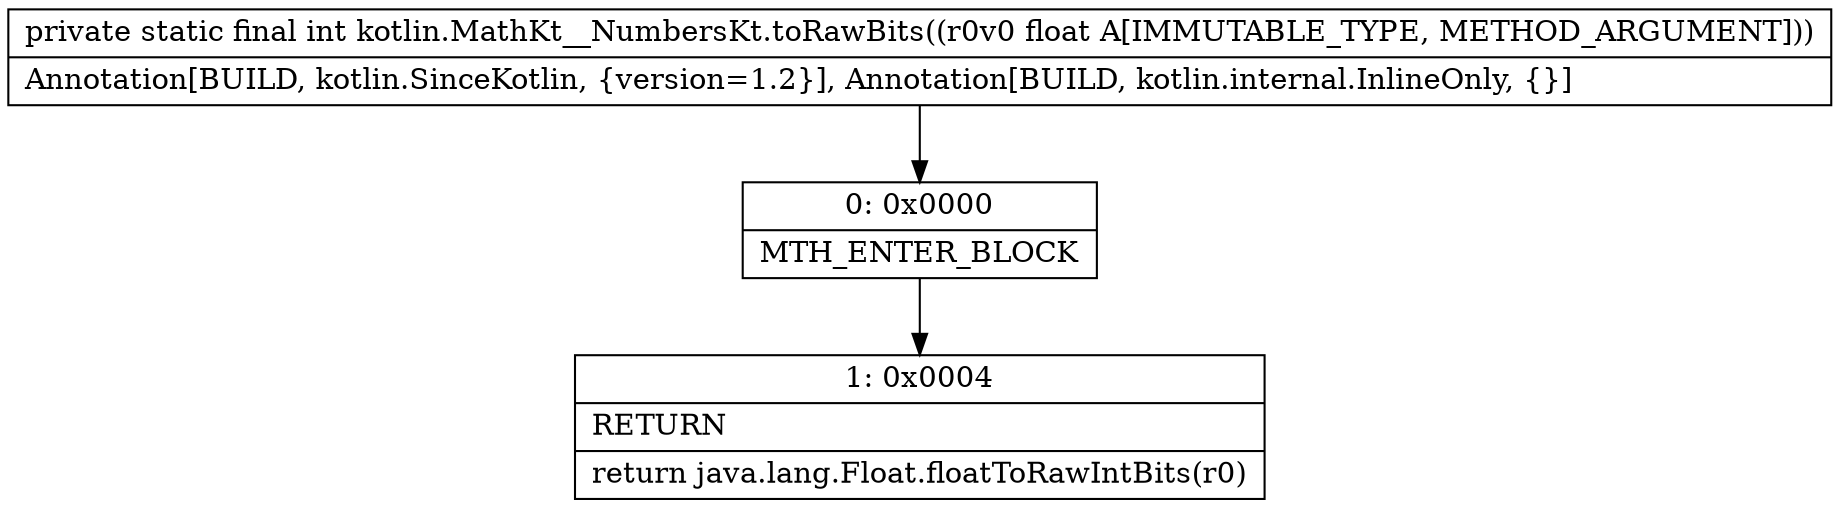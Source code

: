 digraph "CFG forkotlin.MathKt__NumbersKt.toRawBits(F)I" {
Node_0 [shape=record,label="{0\:\ 0x0000|MTH_ENTER_BLOCK\l}"];
Node_1 [shape=record,label="{1\:\ 0x0004|RETURN\l|return java.lang.Float.floatToRawIntBits(r0)\l}"];
MethodNode[shape=record,label="{private static final int kotlin.MathKt__NumbersKt.toRawBits((r0v0 float A[IMMUTABLE_TYPE, METHOD_ARGUMENT]))  | Annotation[BUILD, kotlin.SinceKotlin, \{version=1.2\}], Annotation[BUILD, kotlin.internal.InlineOnly, \{\}]\l}"];
MethodNode -> Node_0;
Node_0 -> Node_1;
}

